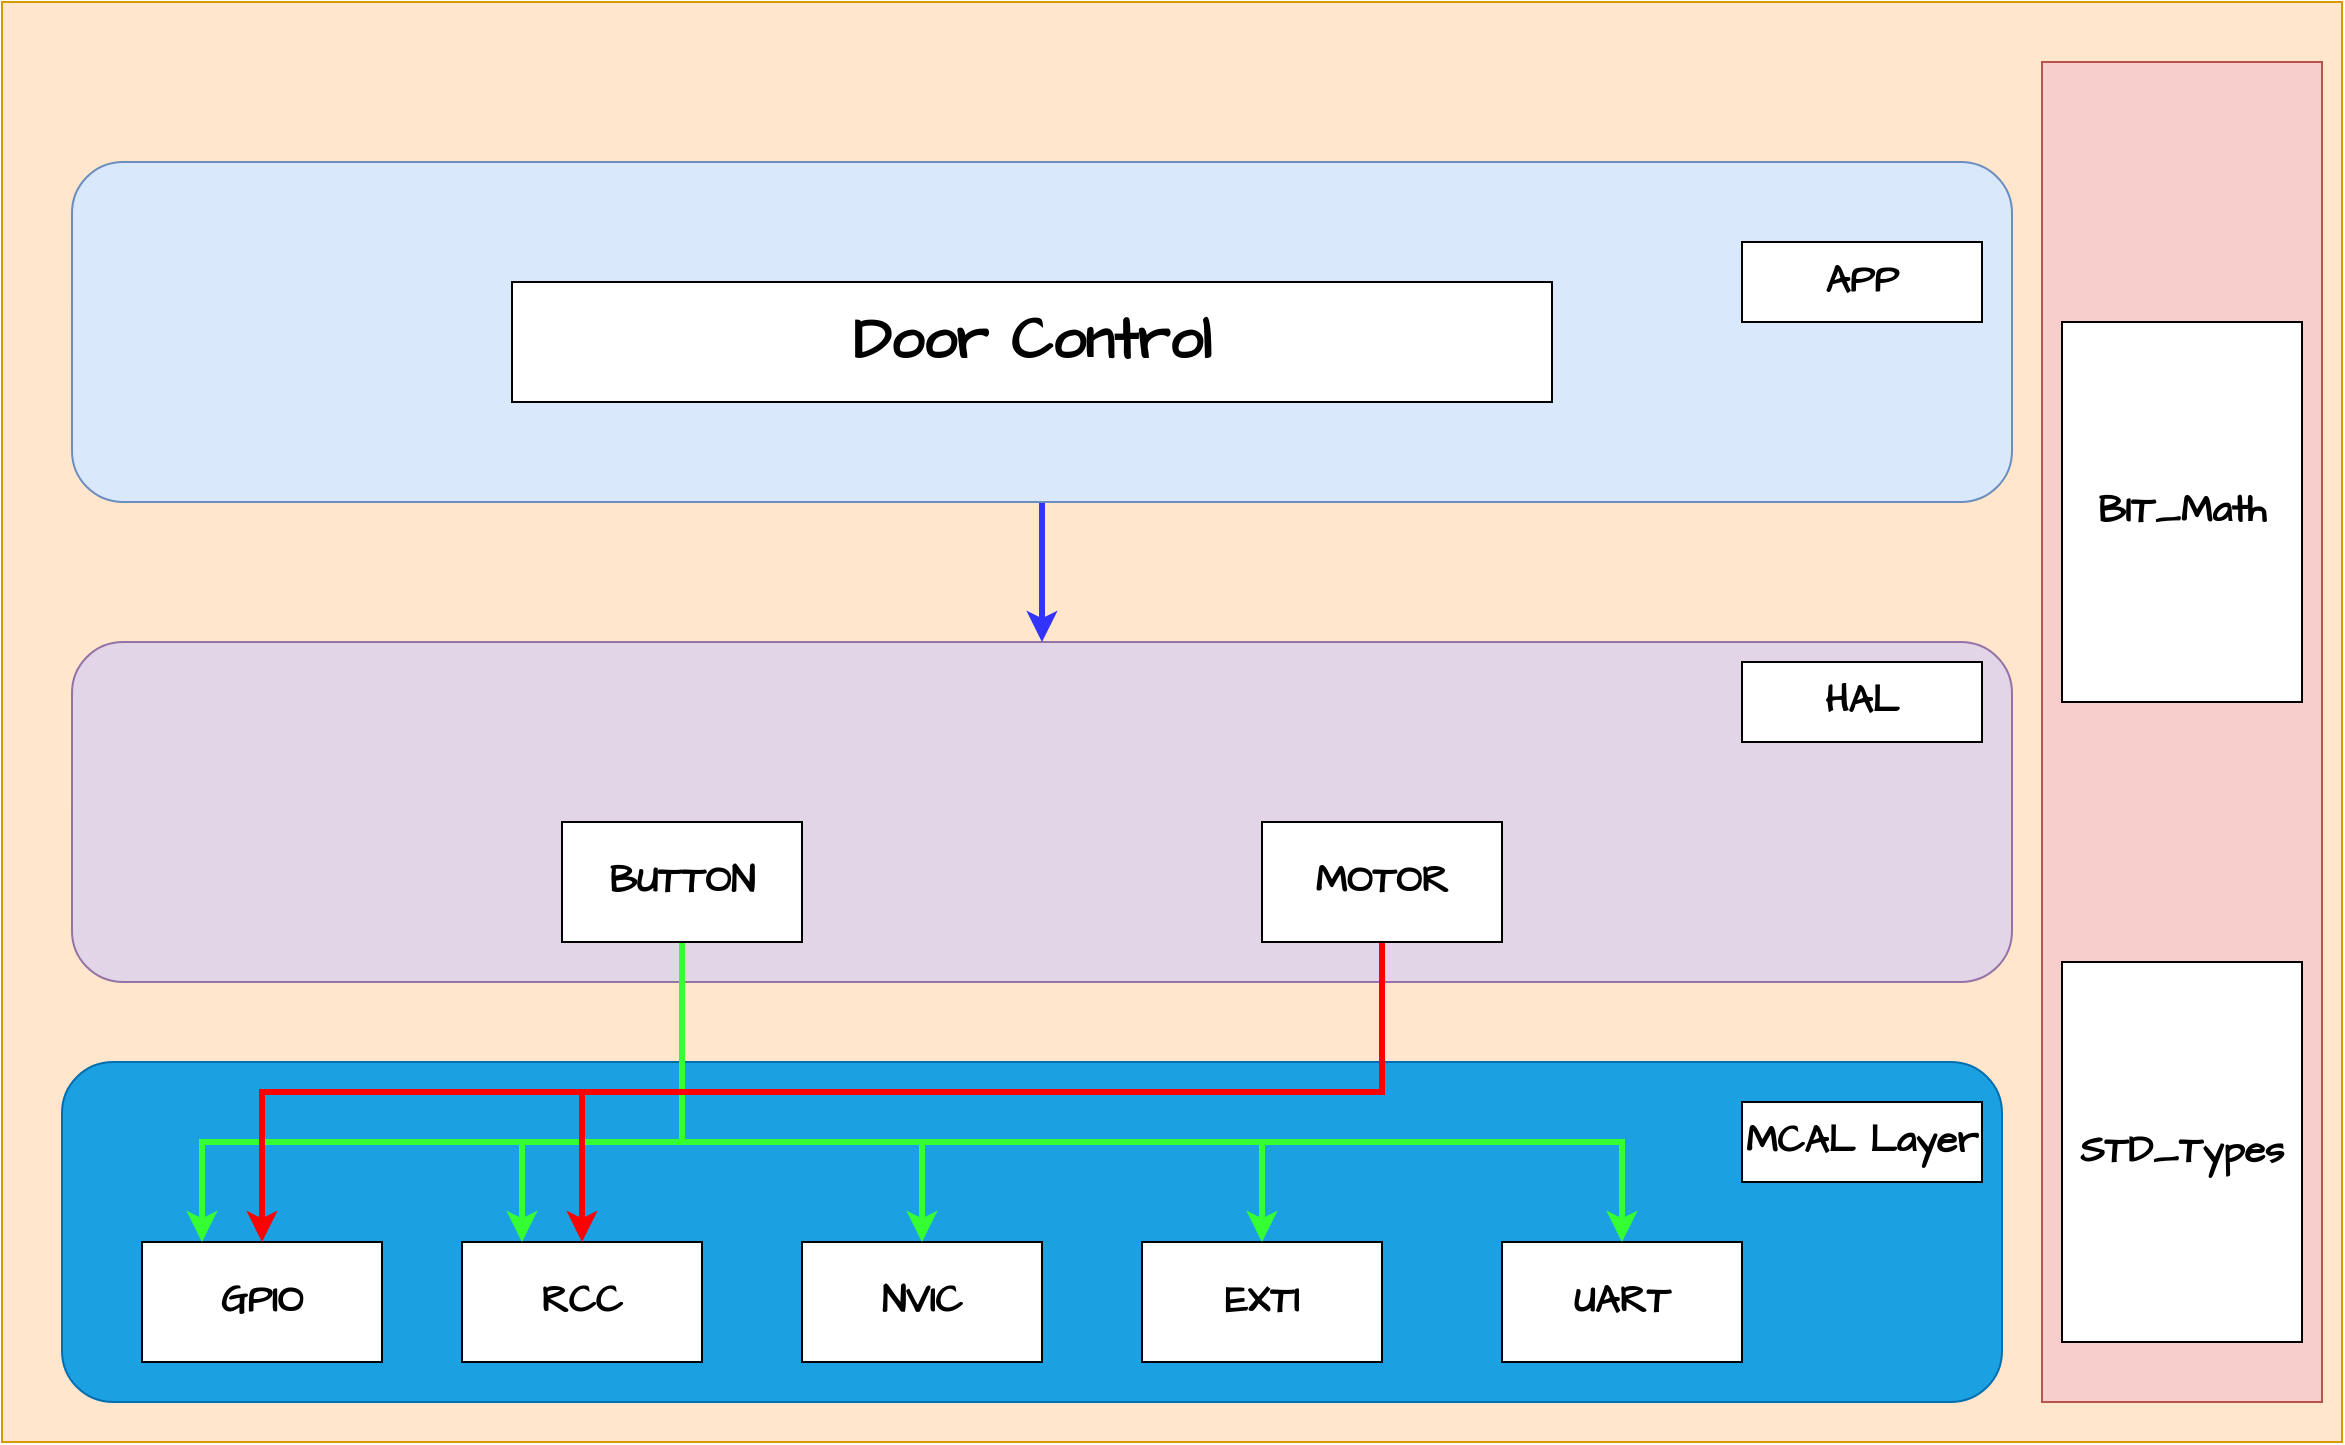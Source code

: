 <mxfile version="20.7.4" type="device"><diagram id="Vr_vfJk6JPToix-JVu6Z" name="Page-1"><mxGraphModel dx="2204" dy="818" grid="1" gridSize="10" guides="1" tooltips="1" connect="1" arrows="1" fold="1" page="1" pageScale="1" pageWidth="850" pageHeight="1100" math="0" shadow="0"><root><mxCell id="0"/><mxCell id="1" parent="0"/><mxCell id="d7v3My9qYE8Vx5e8LV0T-1" value="" style="rounded=0;whiteSpace=wrap;html=1;fillStyle=auto;fillColor=#ffe6cc;strokeColor=#d79b00;fontFamily=Architects Daughter;fontSource=https%3A%2F%2Ffonts.googleapis.com%2Fcss%3Ffamily%3DArchitects%2BDaughter;fontStyle=1;fontSize=19;" vertex="1" parent="1"><mxGeometry x="-580" y="200" width="1170" height="720" as="geometry"/></mxCell><mxCell id="d7v3My9qYE8Vx5e8LV0T-3" value="" style="rounded=1;whiteSpace=wrap;html=1;fillColor=#1ba1e2;fontColor=#ffffff;strokeColor=#006EAF;fontFamily=Architects Daughter;fontSource=https%3A%2F%2Ffonts.googleapis.com%2Fcss%3Ffamily%3DArchitects%2BDaughter;fontStyle=1;fontSize=19;" vertex="1" parent="1"><mxGeometry x="-550" y="730" width="970" height="170" as="geometry"/></mxCell><mxCell id="d7v3My9qYE8Vx5e8LV0T-4" value="MCAL Layer" style="rounded=0;whiteSpace=wrap;html=1;fontFamily=Architects Daughter;fontSource=https%3A%2F%2Ffonts.googleapis.com%2Fcss%3Ffamily%3DArchitects%2BDaughter;fontStyle=1;fontSize=19;" vertex="1" parent="1"><mxGeometry x="290" y="750" width="120" height="40" as="geometry"/></mxCell><mxCell id="d7v3My9qYE8Vx5e8LV0T-5" value="GPIO" style="rounded=0;whiteSpace=wrap;html=1;fontFamily=Architects Daughter;fontSource=https%3A%2F%2Ffonts.googleapis.com%2Fcss%3Ffamily%3DArchitects%2BDaughter;fontStyle=1;fontSize=19;" vertex="1" parent="1"><mxGeometry x="-510" y="820" width="120" height="60" as="geometry"/></mxCell><mxCell id="d7v3My9qYE8Vx5e8LV0T-6" value="RCC" style="rounded=0;whiteSpace=wrap;html=1;fontFamily=Architects Daughter;fontSource=https%3A%2F%2Ffonts.googleapis.com%2Fcss%3Ffamily%3DArchitects%2BDaughter;fontStyle=1;fontSize=19;" vertex="1" parent="1"><mxGeometry x="-350" y="820" width="120" height="60" as="geometry"/></mxCell><mxCell id="d7v3My9qYE8Vx5e8LV0T-7" value="NVIC" style="rounded=0;whiteSpace=wrap;html=1;fontFamily=Architects Daughter;fontSource=https%3A%2F%2Ffonts.googleapis.com%2Fcss%3Ffamily%3DArchitects%2BDaughter;fontStyle=1;fontSize=19;" vertex="1" parent="1"><mxGeometry x="-180" y="820" width="120" height="60" as="geometry"/></mxCell><mxCell id="d7v3My9qYE8Vx5e8LV0T-8" value="EXTI" style="rounded=0;whiteSpace=wrap;html=1;fontFamily=Architects Daughter;fontSource=https%3A%2F%2Ffonts.googleapis.com%2Fcss%3Ffamily%3DArchitects%2BDaughter;fontStyle=1;fontSize=19;" vertex="1" parent="1"><mxGeometry x="-10" y="820" width="120" height="60" as="geometry"/></mxCell><mxCell id="d7v3My9qYE8Vx5e8LV0T-9" value="UART" style="rounded=0;whiteSpace=wrap;html=1;fontFamily=Architects Daughter;fontSource=https%3A%2F%2Ffonts.googleapis.com%2Fcss%3Ffamily%3DArchitects%2BDaughter;fontStyle=1;fontSize=19;" vertex="1" parent="1"><mxGeometry x="170" y="820" width="120" height="60" as="geometry"/></mxCell><mxCell id="d7v3My9qYE8Vx5e8LV0T-10" value="" style="rounded=1;whiteSpace=wrap;html=1;fillColor=#e1d5e7;strokeColor=#9673a6;fontFamily=Architects Daughter;fontSource=https%3A%2F%2Ffonts.googleapis.com%2Fcss%3Ffamily%3DArchitects%2BDaughter;fontStyle=1;fontSize=19;" vertex="1" parent="1"><mxGeometry x="-545" y="520" width="970" height="170" as="geometry"/></mxCell><mxCell id="d7v3My9qYE8Vx5e8LV0T-11" value="HAL" style="rounded=0;whiteSpace=wrap;html=1;fontFamily=Architects Daughter;fontSource=https%3A%2F%2Ffonts.googleapis.com%2Fcss%3Ffamily%3DArchitects%2BDaughter;fontStyle=1;fontSize=19;" vertex="1" parent="1"><mxGeometry x="290" y="530" width="120" height="40" as="geometry"/></mxCell><mxCell id="d7v3My9qYE8Vx5e8LV0T-20" style="edgeStyle=orthogonalEdgeStyle;rounded=0;orthogonalLoop=1;jettySize=auto;html=1;exitX=0.5;exitY=1;exitDx=0;exitDy=0;strokeColor=#33FF33;strokeWidth=3;fontFamily=Architects Daughter;fontSource=https%3A%2F%2Ffonts.googleapis.com%2Fcss%3Ffamily%3DArchitects%2BDaughter;fontStyle=1;fontSize=19;" edge="1" parent="1" source="d7v3My9qYE8Vx5e8LV0T-13" target="d7v3My9qYE8Vx5e8LV0T-9"><mxGeometry relative="1" as="geometry"><Array as="points"><mxPoint x="-240" y="770"/><mxPoint x="230" y="770"/></Array></mxGeometry></mxCell><mxCell id="d7v3My9qYE8Vx5e8LV0T-21" style="edgeStyle=orthogonalEdgeStyle;rounded=0;orthogonalLoop=1;jettySize=auto;html=1;exitX=0.5;exitY=1;exitDx=0;exitDy=0;strokeColor=#33FF33;strokeWidth=3;fontFamily=Architects Daughter;fontSource=https%3A%2F%2Ffonts.googleapis.com%2Fcss%3Ffamily%3DArchitects%2BDaughter;fontStyle=1;fontSize=19;" edge="1" parent="1" source="d7v3My9qYE8Vx5e8LV0T-13" target="d7v3My9qYE8Vx5e8LV0T-7"><mxGeometry relative="1" as="geometry"><Array as="points"><mxPoint x="-240" y="770"/><mxPoint x="-120" y="770"/></Array></mxGeometry></mxCell><mxCell id="d7v3My9qYE8Vx5e8LV0T-25" style="edgeStyle=orthogonalEdgeStyle;rounded=0;orthogonalLoop=1;jettySize=auto;html=1;exitX=0.5;exitY=1;exitDx=0;exitDy=0;entryX=0.25;entryY=0;entryDx=0;entryDy=0;strokeColor=#33FF33;strokeWidth=3;fontFamily=Architects Daughter;fontSource=https%3A%2F%2Ffonts.googleapis.com%2Fcss%3Ffamily%3DArchitects%2BDaughter;fontStyle=1;fontSize=19;" edge="1" parent="1" source="d7v3My9qYE8Vx5e8LV0T-13" target="d7v3My9qYE8Vx5e8LV0T-6"><mxGeometry relative="1" as="geometry"><Array as="points"><mxPoint x="-240" y="770"/><mxPoint x="-320" y="770"/></Array></mxGeometry></mxCell><mxCell id="d7v3My9qYE8Vx5e8LV0T-31" style="edgeStyle=orthogonalEdgeStyle;rounded=0;orthogonalLoop=1;jettySize=auto;html=1;exitX=0.5;exitY=1;exitDx=0;exitDy=0;entryX=0.5;entryY=0;entryDx=0;entryDy=0;strokeColor=#33FF33;strokeWidth=3;fontFamily=Architects Daughter;fontSource=https%3A%2F%2Ffonts.googleapis.com%2Fcss%3Ffamily%3DArchitects%2BDaughter;fontSize=19;" edge="1" parent="1" source="d7v3My9qYE8Vx5e8LV0T-13" target="d7v3My9qYE8Vx5e8LV0T-8"><mxGeometry relative="1" as="geometry"><Array as="points"><mxPoint x="-240" y="770"/><mxPoint x="50" y="770"/></Array></mxGeometry></mxCell><mxCell id="d7v3My9qYE8Vx5e8LV0T-32" style="edgeStyle=orthogonalEdgeStyle;rounded=0;orthogonalLoop=1;jettySize=auto;html=1;exitX=0.5;exitY=1;exitDx=0;exitDy=0;entryX=0.25;entryY=0;entryDx=0;entryDy=0;strokeColor=#33FF33;strokeWidth=3;fontFamily=Architects Daughter;fontSource=https%3A%2F%2Ffonts.googleapis.com%2Fcss%3Ffamily%3DArchitects%2BDaughter;fontSize=19;" edge="1" parent="1" source="d7v3My9qYE8Vx5e8LV0T-13" target="d7v3My9qYE8Vx5e8LV0T-5"><mxGeometry relative="1" as="geometry"><Array as="points"><mxPoint x="-240" y="770"/><mxPoint x="-480" y="770"/></Array></mxGeometry></mxCell><mxCell id="d7v3My9qYE8Vx5e8LV0T-13" value="BUTTON" style="rounded=0;whiteSpace=wrap;html=1;fontFamily=Architects Daughter;fontSource=https%3A%2F%2Ffonts.googleapis.com%2Fcss%3Ffamily%3DArchitects%2BDaughter;fontStyle=1;fontSize=19;" vertex="1" parent="1"><mxGeometry x="-300" y="610" width="120" height="60" as="geometry"/></mxCell><mxCell id="d7v3My9qYE8Vx5e8LV0T-14" value="" style="rounded=0;whiteSpace=wrap;html=1;fontFamily=Architects Daughter;fontSource=https%3A%2F%2Ffonts.googleapis.com%2Fcss%3Ffamily%3DArchitects%2BDaughter;fontStyle=1;fontSize=19;fillColor=#f8cecc;strokeColor=#b85450;" vertex="1" parent="1"><mxGeometry x="440" y="230" width="140" height="670" as="geometry"/></mxCell><mxCell id="d7v3My9qYE8Vx5e8LV0T-16" style="edgeStyle=orthogonalEdgeStyle;rounded=0;orthogonalLoop=1;jettySize=auto;html=1;exitX=0.5;exitY=1;exitDx=0;exitDy=0;entryX=0.5;entryY=0;entryDx=0;entryDy=0;strokeColor=#FF0000;strokeWidth=3;fontFamily=Architects Daughter;fontSource=https%3A%2F%2Ffonts.googleapis.com%2Fcss%3Ffamily%3DArchitects%2BDaughter;fontStyle=1;fontSize=19;" edge="1" parent="1" source="d7v3My9qYE8Vx5e8LV0T-15" target="d7v3My9qYE8Vx5e8LV0T-5"><mxGeometry relative="1" as="geometry"/></mxCell><mxCell id="d7v3My9qYE8Vx5e8LV0T-17" style="edgeStyle=orthogonalEdgeStyle;rounded=0;orthogonalLoop=1;jettySize=auto;html=1;exitX=0.5;exitY=1;exitDx=0;exitDy=0;entryX=0.5;entryY=0;entryDx=0;entryDy=0;strokeColor=#FF0000;strokeWidth=3;fontFamily=Architects Daughter;fontSource=https%3A%2F%2Ffonts.googleapis.com%2Fcss%3Ffamily%3DArchitects%2BDaughter;fontStyle=1;fontSize=19;" edge="1" parent="1" source="d7v3My9qYE8Vx5e8LV0T-15" target="d7v3My9qYE8Vx5e8LV0T-6"><mxGeometry relative="1" as="geometry"/></mxCell><mxCell id="d7v3My9qYE8Vx5e8LV0T-15" value="MOTOR" style="rounded=0;whiteSpace=wrap;html=1;fontFamily=Architects Daughter;fontSource=https%3A%2F%2Ffonts.googleapis.com%2Fcss%3Ffamily%3DArchitects%2BDaughter;fontStyle=1;fontSize=19;" vertex="1" parent="1"><mxGeometry x="50" y="610" width="120" height="60" as="geometry"/></mxCell><mxCell id="d7v3My9qYE8Vx5e8LV0T-29" style="edgeStyle=orthogonalEdgeStyle;rounded=0;orthogonalLoop=1;jettySize=auto;html=1;exitX=0.5;exitY=1;exitDx=0;exitDy=0;strokeColor=#3333FF;strokeWidth=3;fontFamily=Architects Daughter;fontSource=https%3A%2F%2Ffonts.googleapis.com%2Fcss%3Ffamily%3DArchitects%2BDaughter;fontStyle=1;fontSize=19;" edge="1" parent="1" source="d7v3My9qYE8Vx5e8LV0T-22" target="d7v3My9qYE8Vx5e8LV0T-10"><mxGeometry relative="1" as="geometry"/></mxCell><mxCell id="d7v3My9qYE8Vx5e8LV0T-22" value="" style="rounded=1;whiteSpace=wrap;html=1;fillColor=#dae8fc;strokeColor=#6c8ebf;fontFamily=Architects Daughter;fontSource=https%3A%2F%2Ffonts.googleapis.com%2Fcss%3Ffamily%3DArchitects%2BDaughter;fontStyle=1;fontSize=19;" vertex="1" parent="1"><mxGeometry x="-545" y="280" width="970" height="170" as="geometry"/></mxCell><mxCell id="d7v3My9qYE8Vx5e8LV0T-23" value="APP" style="rounded=0;whiteSpace=wrap;html=1;fontFamily=Architects Daughter;fontSource=https%3A%2F%2Ffonts.googleapis.com%2Fcss%3Ffamily%3DArchitects%2BDaughter;fontStyle=1;fontSize=19;" vertex="1" parent="1"><mxGeometry x="290" y="320" width="120" height="40" as="geometry"/></mxCell><mxCell id="d7v3My9qYE8Vx5e8LV0T-24" value="Door Control" style="rounded=0;whiteSpace=wrap;html=1;fontFamily=Architects Daughter;fontSource=https%3A%2F%2Ffonts.googleapis.com%2Fcss%3Ffamily%3DArchitects%2BDaughter;fontStyle=1;fontSize=29;" vertex="1" parent="1"><mxGeometry x="-325" y="340" width="520" height="60" as="geometry"/></mxCell><mxCell id="d7v3My9qYE8Vx5e8LV0T-26" value="BIT_Math" style="rounded=0;whiteSpace=wrap;html=1;fontFamily=Architects Daughter;fontSource=https%3A%2F%2Ffonts.googleapis.com%2Fcss%3Ffamily%3DArchitects%2BDaughter;fontStyle=1;fontSize=19;" vertex="1" parent="1"><mxGeometry x="450" y="360" width="120" height="190" as="geometry"/></mxCell><mxCell id="d7v3My9qYE8Vx5e8LV0T-27" value="STD_Types" style="rounded=0;whiteSpace=wrap;html=1;fontFamily=Architects Daughter;fontSource=https%3A%2F%2Ffonts.googleapis.com%2Fcss%3Ffamily%3DArchitects%2BDaughter;fontStyle=1;fontSize=19;" vertex="1" parent="1"><mxGeometry x="450" y="680" width="120" height="190" as="geometry"/></mxCell></root></mxGraphModel></diagram></mxfile>